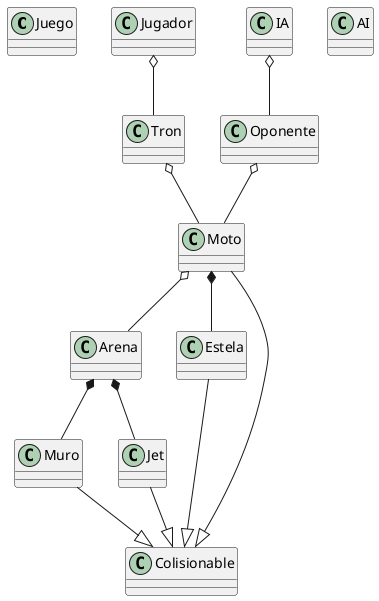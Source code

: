@startuml

class Juego
class Jugador
class AI
class Moto
class Tron
class Arena
class Oponente
class Muro
class Jet
class Estela
class Colisionable


Moto o-- Arena
Tron o-- Moto
Oponente o-- Moto

Jugador o-- Tron
IA o-- Oponente

Moto *-- Estela
Arena *-- Muro
Arena *-- Jet

Moto --|> Colisionable
Jet --|> Colisionable
Muro --|> Colisionable
Estela --|> Colisionable

@enduml